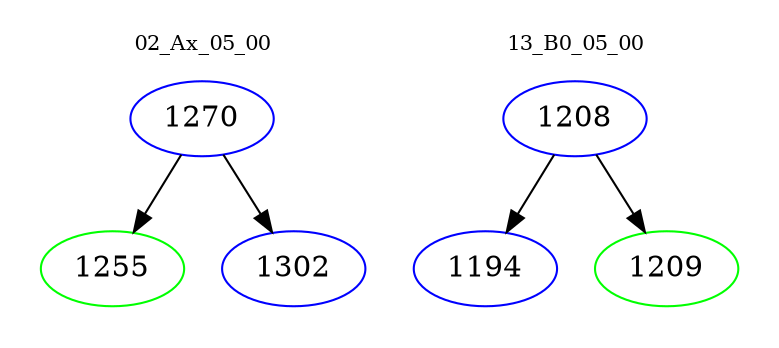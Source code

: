 digraph{
subgraph cluster_0 {
color = white
label = "02_Ax_05_00";
fontsize=10;
T0_1270 [label="1270", color="blue"]
T0_1270 -> T0_1255 [color="black"]
T0_1255 [label="1255", color="green"]
T0_1270 -> T0_1302 [color="black"]
T0_1302 [label="1302", color="blue"]
}
subgraph cluster_1 {
color = white
label = "13_B0_05_00";
fontsize=10;
T1_1208 [label="1208", color="blue"]
T1_1208 -> T1_1194 [color="black"]
T1_1194 [label="1194", color="blue"]
T1_1208 -> T1_1209 [color="black"]
T1_1209 [label="1209", color="green"]
}
}
